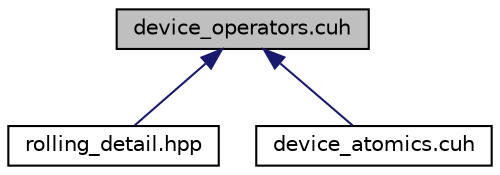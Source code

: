 digraph "device_operators.cuh"
{
 // LATEX_PDF_SIZE
  edge [fontname="Helvetica",fontsize="10",labelfontname="Helvetica",labelfontsize="10"];
  node [fontname="Helvetica",fontsize="10",shape=record];
  Node1 [label="device_operators.cuh",height=0.2,width=0.4,color="black", fillcolor="grey75", style="filled", fontcolor="black",tooltip="definition of the device operators"];
  Node1 -> Node2 [dir="back",color="midnightblue",fontsize="10",style="solid",fontname="Helvetica"];
  Node2 [label="rolling_detail.hpp",height=0.2,width=0.4,color="black", fillcolor="white", style="filled",URL="$rolling__detail_8hpp_source.html",tooltip=" "];
  Node1 -> Node3 [dir="back",color="midnightblue",fontsize="10",style="solid",fontname="Helvetica"];
  Node3 [label="device_atomics.cuh",height=0.2,width=0.4,color="black", fillcolor="white", style="filled",URL="$device__atomics_8cuh.html",tooltip="overloads for CUDA atomic operations"];
}

